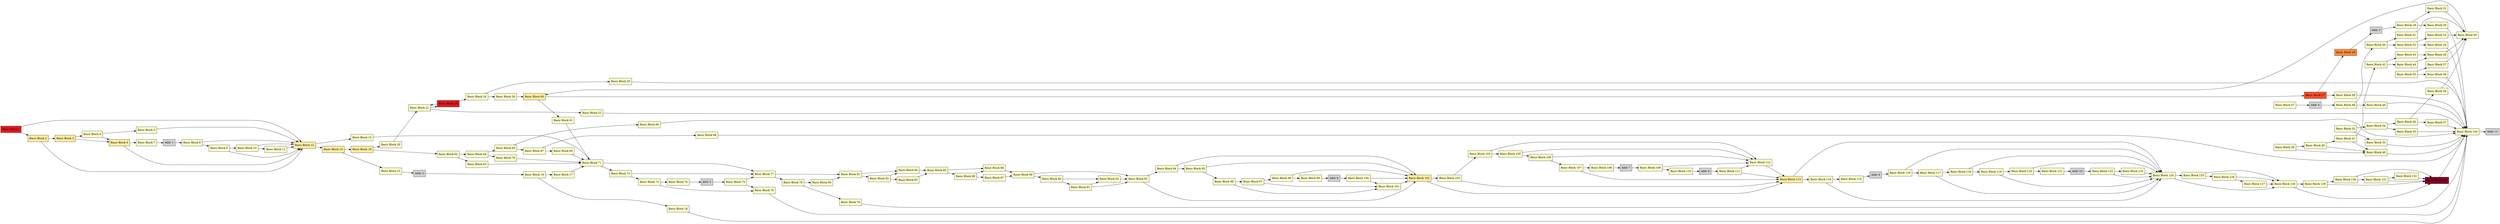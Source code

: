 digraph "ix86_decompose_address"{
	rankdir=LR;
	node[shape=box,colorscheme=ylorrd9, style=filled];

	"Basic Block 1" [fillcolor=7];
	"Basic Block 2" [fillcolor=2];
	"Basic Block 3" [fillcolor=2];
	"Basic Block 4" [fillcolor=1];
	"Basic Block 5" [fillcolor=1];
	"Basic Block 6" [fillcolor=2];
	"Basic Block 7" [fillcolor=1];
	"Basic Block 8" [fillcolor=1];
	"Basic Block 9" [fillcolor=1];
	"Basic Block 10" [fillcolor=1];
	"Basic Block 11" [fillcolor=1];
	"Basic Block 12" [fillcolor=2];
	"Basic Block 13" [fillcolor=1];
	"Basic Block 14" [fillcolor=2];
	"Basic Block 15" [fillcolor=1];
	"Basic Block 16" [fillcolor=1];
	"Basic Block 17" [fillcolor=1];
	"Basic Block 18" [fillcolor=1];
	"Basic Block 19" [fillcolor=2];
	"Basic Block 20" [fillcolor=1];
	"Basic Block 21" [fillcolor=1];
	"Basic Block 22" [fillcolor=1];
	"Basic Block 23" [fillcolor=7];
	"Basic Block 24" [fillcolor=1];
	"Basic Block 25" [fillcolor=1];
	"Basic Block 26" [fillcolor=1];
	"Basic Block 27" [fillcolor=6];
	"Basic Block 28" [fillcolor=5];
	"Basic Block 29" [fillcolor=1];
	"Basic Block 30" [fillcolor=1];
	"Basic Block 31" [fillcolor=1];
	"Basic Block 32" [fillcolor=1];
	"Basic Block 33" [fillcolor=1];
	"Basic Block 34" [fillcolor=1];
	"Basic Block 35" [fillcolor=1];
	"Basic Block 36" [fillcolor=1];
	"Basic Block 37" [fillcolor=1];
	"Basic Block 38" [fillcolor=1];
	"Basic Block 39" [fillcolor=1];
	"Basic Block 40" [fillcolor=1];
	"Basic Block 41" [fillcolor=1];
	"Basic Block 42" [fillcolor=1];
	"Basic Block 43" [fillcolor=1];
	"Basic Block 44" [fillcolor=1];
	"Basic Block 45" [fillcolor=1];
	"Basic Block 46" [fillcolor=1];
	"Basic Block 47" [fillcolor=1];
	"Basic Block 48" [fillcolor=1];
	"Basic Block 49" [fillcolor=1];
	"Basic Block 50" [fillcolor=1];
	"Basic Block 51" [fillcolor=1];
	"Basic Block 52" [fillcolor=1];
	"Basic Block 53" [fillcolor=1];
	"Basic Block 54" [fillcolor=1];
	"Basic Block 55" [fillcolor=1];
	"Basic Block 56" [fillcolor=1];
	"Basic Block 57" [fillcolor=1];
	"Basic Block 58" [fillcolor=1];
	"Basic Block 59" [fillcolor=1];
	"Basic Block 60" [fillcolor=2];
	"Basic Block 61" [fillcolor=1];
	"Basic Block 62" [fillcolor=1];
	"Basic Block 63" [fillcolor=1];
	"Basic Block 64" [fillcolor=1];
	"Basic Block 65" [fillcolor=1];
	"Basic Block 66" [fillcolor=1];
	"Basic Block 67" [fillcolor=1];
	"Basic Block 68" [fillcolor=1];
	"Basic Block 69" [fillcolor=1];
	"Basic Block 70" [fillcolor=1];
	"Basic Block 71" [fillcolor=1];
	"Basic Block 72" [fillcolor=1];
	"Basic Block 73" [fillcolor=1];
	"Basic Block 74" [fillcolor=1];
	"Basic Block 75" [fillcolor=1];
	"Basic Block 76" [fillcolor=1];
	"Basic Block 77" [fillcolor=1];
	"Basic Block 78" [fillcolor=1];
	"Basic Block 79" [fillcolor=1];
	"Basic Block 80" [fillcolor=1];
	"Basic Block 81" [fillcolor=1];
	"Basic Block 82" [fillcolor=1];
	"Basic Block 83" [fillcolor=1];
	"Basic Block 84" [fillcolor=1];
	"Basic Block 85" [fillcolor=1];
	"Basic Block 86" [fillcolor=1];
	"Basic Block 87" [fillcolor=1];
	"Basic Block 88" [fillcolor=1];
	"Basic Block 89" [fillcolor=1];
	"Basic Block 90" [fillcolor=1];
	"Basic Block 91" [fillcolor=1];
	"Basic Block 92" [fillcolor=1];
	"Basic Block 93" [fillcolor=1];
	"Basic Block 94" [fillcolor=1];
	"Basic Block 95" [fillcolor=1];
	"Basic Block 96" [fillcolor=1];
	"Basic Block 97" [fillcolor=1];
	"Basic Block 98" [fillcolor=1];
	"Basic Block 99" [fillcolor=1];
	"Basic Block 100" [fillcolor=1];
	"Basic Block 101" [fillcolor=1];
	"Basic Block 102" [fillcolor=2];
	"Basic Block 103" [fillcolor=1];
	"Basic Block 104" [fillcolor=1];
	"Basic Block 105" [fillcolor=1];
	"Basic Block 106" [fillcolor=1];
	"Basic Block 107" [fillcolor=1];
	"Basic Block 108" [fillcolor=1];
	"Basic Block 109" [fillcolor=1];
	"Basic Block 110" [fillcolor=1];
	"Basic Block 111" [fillcolor=1];
	"Basic Block 112" [fillcolor=1];
	"Basic Block 113" [fillcolor=2];
	"Basic Block 114" [fillcolor=1];
	"Basic Block 115" [fillcolor=1];
	"Basic Block 116" [fillcolor=1];
	"Basic Block 117" [fillcolor=1];
	"Basic Block 118" [fillcolor=1];
	"Basic Block 119" [fillcolor=1];
	"Basic Block 120" [fillcolor=1];
	"Basic Block 121" [fillcolor=1];
	"Basic Block 122" [fillcolor=1];
	"Basic Block 123" [fillcolor=1];
	"Basic Block 124" [fillcolor=1];
	"Basic Block 125" [fillcolor=1];
	"Basic Block 126" [fillcolor=1];
	"Basic Block 127" [fillcolor=1];
	"Basic Block 128" [fillcolor=1];
	"Basic Block 129" [fillcolor=1];
	"Basic Block 130" [fillcolor=1];
	"Basic Block 131" [fillcolor=1];
	"Basic Block 132" [fillcolor=1];
	"Basic Block 133" [fillcolor=9];
	"Basic Block 134" [fillcolor=1];
	"Addr 1";
	"Addr 2";
	"Addr 3";
	"Addr 4";
	"Addr 5";
	"Addr 6";
	"Addr 7";
	"Addr 8";
	"Addr 9";
	"Addr 10";
	"Addr 11";

	"Basic Block 1"->"Basic Block 12";
	"Basic Block 1"->"Basic Block 2";
	"Basic Block 2"->"Basic Block 12";
	"Basic Block 2"->"Basic Block 3";
	"Basic Block 3"->"Basic Block 6";
	"Basic Block 3"->"Basic Block 4";
	"Basic Block 4"->"Basic Block 6";
	"Basic Block 4"->"Basic Block 5";
	"Basic Block 5"->"Basic Block 12";
	"Basic Block 6"->"Basic Block 12";
	"Basic Block 6"->"Basic Block 7";
	"Basic Block 7"->"Addr 1";
	"Addr 1"->"Basic Block 8";
	"Basic Block 8"->"Basic Block 12";
	"Basic Block 8"->"Basic Block 9";
	"Basic Block 9"->"Basic Block 12";
	"Basic Block 9"->"Basic Block 10";
	"Basic Block 10"->"Basic Block 12";
	"Basic Block 10"->"Basic Block 11";
	"Basic Block 11"->"Basic Block 12";
	"Basic Block 12"->"Basic Block 14";
	"Basic Block 12"->"Basic Block 13";
	"Basic Block 13"->"Basic Block 71";
	"Basic Block 14"->"Basic Block 19";
	"Basic Block 14"->"Basic Block 15";
	"Basic Block 15"->"Addr 2";
	"Addr 2"->"Basic Block 16";
	"Basic Block 16"->"Basic Block 18";
	"Basic Block 16"->"Basic Block 17";
	"Basic Block 17"->"Basic Block 71";
	"Basic Block 18"->"Basic Block 134";
	"Basic Block 19"->"Basic Block 62";
	"Basic Block 19"->"Basic Block 20";
	"Basic Block 20"->"Basic Block 21";
	"Basic Block 21"->"Basic Block 23";
	"Basic Block 21"->"Basic Block 22";
	"Basic Block 22"->"Basic Block 134";
	"Basic Block 23"->"Basic Block 21";
	"Basic Block 23"->"Basic Block 24";
	"Basic Block 24"->"Basic Block 26";
	"Basic Block 24"->"Basic Block 25";
	"Basic Block 25"->"Basic Block 134";
	"Basic Block 26"->"Basic Block 60";
	"Basic Block 27"->"Basic Block 58";
	"Basic Block 27"->"Basic Block 28";
	"Basic Block 28"->"Addr 3";
	"Addr 3"->"Basic Block 29";
	"Basic Block 29"->"Basic Block 31";
	"Basic Block 29"->"Basic Block 30";
	"Basic Block 30"->"Basic Block 134";
	"Basic Block 31"->"Basic Block 59";
	"Basic Block 32"->"Basic Block 34";
	"Basic Block 32"->"Basic Block 33";
	"Basic Block 33"->"Basic Block 134";
	"Basic Block 34"->"Basic Block 36";
	"Basic Block 34"->"Basic Block 35";
	"Basic Block 35"->"Basic Block 134";
	"Basic Block 36"->"Basic Block 38";
	"Basic Block 36"->"Basic Block 37";
	"Basic Block 37"->"Basic Block 134";
	"Basic Block 38"->"Basic Block 59";
	"Basic Block 39"->"Basic Block 46";
	"Basic Block 39"->"Basic Block 40";
	"Basic Block 40"->"Basic Block 46";
	"Basic Block 40"->"Basic Block 41";
	"Basic Block 41"->"Basic Block 46";
	"Basic Block 41"->"Basic Block 42";
	"Basic Block 42"->"Basic Block 44";
	"Basic Block 42"->"Basic Block 43";
	"Basic Block 43"->"Basic Block 45";
	"Basic Block 44"->"Basic Block 45";
	"Basic Block 45"->"Basic Block 59";
	"Basic Block 46"->"Basic Block 134";
	"Basic Block 47"->"Addr 4";
	"Addr 4"->"Basic Block 48";
	"Basic Block 48"->"Basic Block 50";
	"Basic Block 48"->"Basic Block 49";
	"Basic Block 49"->"Basic Block 134";
	"Basic Block 50"->"Basic Block 52";
	"Basic Block 50"->"Basic Block 51";
	"Basic Block 51"->"Basic Block 59";
	"Basic Block 52"->"Basic Block 54";
	"Basic Block 52"->"Basic Block 53";
	"Basic Block 53"->"Basic Block 59";
	"Basic Block 54"->"Basic Block 134";
	"Basic Block 55"->"Basic Block 57";
	"Basic Block 55"->"Basic Block 56";
	"Basic Block 56"->"Basic Block 134";
	"Basic Block 57"->"Basic Block 59";
	"Basic Block 58"->"Basic Block 134";
	"Basic Block 59"->"Basic Block 60";
	"Basic Block 60"->"Basic Block 27";
	"Basic Block 60"->"Basic Block 61";
	"Basic Block 61"->"Basic Block 71";
	"Basic Block 62"->"Basic Block 64";
	"Basic Block 62"->"Basic Block 63";
	"Basic Block 63"->"Basic Block 71";
	"Basic Block 64"->"Basic Block 70";
	"Basic Block 64"->"Basic Block 65";
	"Basic Block 65"->"Basic Block 67";
	"Basic Block 65"->"Basic Block 66";
	"Basic Block 66"->"Basic Block 134";
	"Basic Block 67"->"Basic Block 69";
	"Basic Block 67"->"Basic Block 68";
	"Basic Block 68"->"Basic Block 134";
	"Basic Block 69"->"Basic Block 71";
	"Basic Block 70"->"Basic Block 71";
	"Basic Block 71"->"Basic Block 77";
	"Basic Block 71"->"Basic Block 72";
	"Basic Block 72"->"Basic Block 77";
	"Basic Block 72"->"Basic Block 73";
	"Basic Block 73"->"Basic Block 76";
	"Basic Block 73"->"Basic Block 74";
	"Basic Block 74"->"Addr 5";
	"Addr 5"->"Basic Block 75";
	"Basic Block 75"->"Basic Block 77";
	"Basic Block 75"->"Basic Block 76";
	"Basic Block 76"->"Basic Block 134";
	"Basic Block 77"->"Basic Block 81";
	"Basic Block 77"->"Basic Block 78";
	"Basic Block 78"->"Basic Block 80";
	"Basic Block 78"->"Basic Block 79";
	"Basic Block 79"->"Basic Block 134";
	"Basic Block 80"->"Basic Block 81";
	"Basic Block 81"->"Basic Block 84";
	"Basic Block 81"->"Basic Block 82";
	"Basic Block 82"->"Basic Block 84";
	"Basic Block 82"->"Basic Block 83";
	"Basic Block 83"->"Basic Block 85";
	"Basic Block 84"->"Basic Block 85";
	"Basic Block 85"->"Basic Block 88";
	"Basic Block 85"->"Basic Block 86";
	"Basic Block 86"->"Basic Block 88";
	"Basic Block 86"->"Basic Block 87";
	"Basic Block 87"->"Basic Block 89";
	"Basic Block 88"->"Basic Block 89";
	"Basic Block 89"->"Basic Block 93";
	"Basic Block 89"->"Basic Block 90";
	"Basic Block 90"->"Basic Block 92";
	"Basic Block 90"->"Basic Block 91";
	"Basic Block 91"->"Basic Block 93";
	"Basic Block 91"->"Basic Block 92";
	"Basic Block 92"->"Basic Block 93";
	"Basic Block 93"->"Basic Block 102";
	"Basic Block 93"->"Basic Block 94";
	"Basic Block 94"->"Basic Block 102";
	"Basic Block 94"->"Basic Block 95";
	"Basic Block 95"->"Basic Block 102";
	"Basic Block 95"->"Basic Block 96";
	"Basic Block 96"->"Basic Block 101";
	"Basic Block 96"->"Basic Block 97";
	"Basic Block 97"->"Basic Block 101";
	"Basic Block 97"->"Basic Block 98";
	"Basic Block 98"->"Basic Block 102";
	"Basic Block 98"->"Basic Block 99";
	"Basic Block 99"->"Addr 6";
	"Addr 6"->"Basic Block 100";
	"Basic Block 100"->"Basic Block 102";
	"Basic Block 100"->"Basic Block 101";
	"Basic Block 101"->"Basic Block 102";
	"Basic Block 102"->"Basic Block 113";
	"Basic Block 102"->"Basic Block 103";
	"Basic Block 103"->"Basic Block 113";
	"Basic Block 103"->"Basic Block 104";
	"Basic Block 104"->"Basic Block 112";
	"Basic Block 104"->"Basic Block 105";
	"Basic Block 105"->"Basic Block 112";
	"Basic Block 105"->"Basic Block 106";
	"Basic Block 106"->"Basic Block 112";
	"Basic Block 106"->"Basic Block 107";
	"Basic Block 107"->"Basic Block 113";
	"Basic Block 107"->"Basic Block 108";
	"Basic Block 108"->"Addr 7";
	"Addr 7"->"Basic Block 109";
	"Basic Block 109"->"Basic Block 112";
	"Basic Block 109"->"Basic Block 110";
	"Basic Block 110"->"Addr 8";
	"Addr 8"->"Basic Block 111";
	"Basic Block 111"->"Basic Block 113";
	"Basic Block 111"->"Basic Block 112";
	"Basic Block 112"->"Basic Block 113";
	"Basic Block 113"->"Basic Block 124";
	"Basic Block 113"->"Basic Block 114";
	"Basic Block 114"->"Basic Block 124";
	"Basic Block 114"->"Basic Block 115";
	"Basic Block 115"->"Addr 9";
	"Addr 9"->"Basic Block 116";
	"Basic Block 116"->"Basic Block 124";
	"Basic Block 116"->"Basic Block 117";
	"Basic Block 117"->"Basic Block 124";
	"Basic Block 117"->"Basic Block 118";
	"Basic Block 118"->"Basic Block 124";
	"Basic Block 118"->"Basic Block 119";
	"Basic Block 119"->"Basic Block 124";
	"Basic Block 119"->"Basic Block 120";
	"Basic Block 120"->"Basic Block 124";
	"Basic Block 120"->"Basic Block 121";
	"Basic Block 121"->"Addr 10";
	"Addr 10"->"Basic Block 122";
	"Basic Block 122"->"Basic Block 124";
	"Basic Block 122"->"Basic Block 123";
	"Basic Block 123"->"Basic Block 124";
	"Basic Block 124"->"Basic Block 128";
	"Basic Block 124"->"Basic Block 125";
	"Basic Block 125"->"Basic Block 128";
	"Basic Block 125"->"Basic Block 126";
	"Basic Block 126"->"Basic Block 128";
	"Basic Block 126"->"Basic Block 127";
	"Basic Block 127"->"Basic Block 128";
	"Basic Block 128"->"Basic Block 133";
	"Basic Block 128"->"Basic Block 129";
	"Basic Block 129"->"Basic Block 133";
	"Basic Block 129"->"Basic Block 130";
	"Basic Block 130"->"Basic Block 133";
	"Basic Block 130"->"Basic Block 131";
	"Basic Block 131"->"Basic Block 133";
	"Basic Block 131"->"Basic Block 132";
	"Basic Block 132"->"Basic Block 133";
	"Basic Block 133"->"Basic Block 134";
	"Basic Block 134"->"Addr 11";
}
